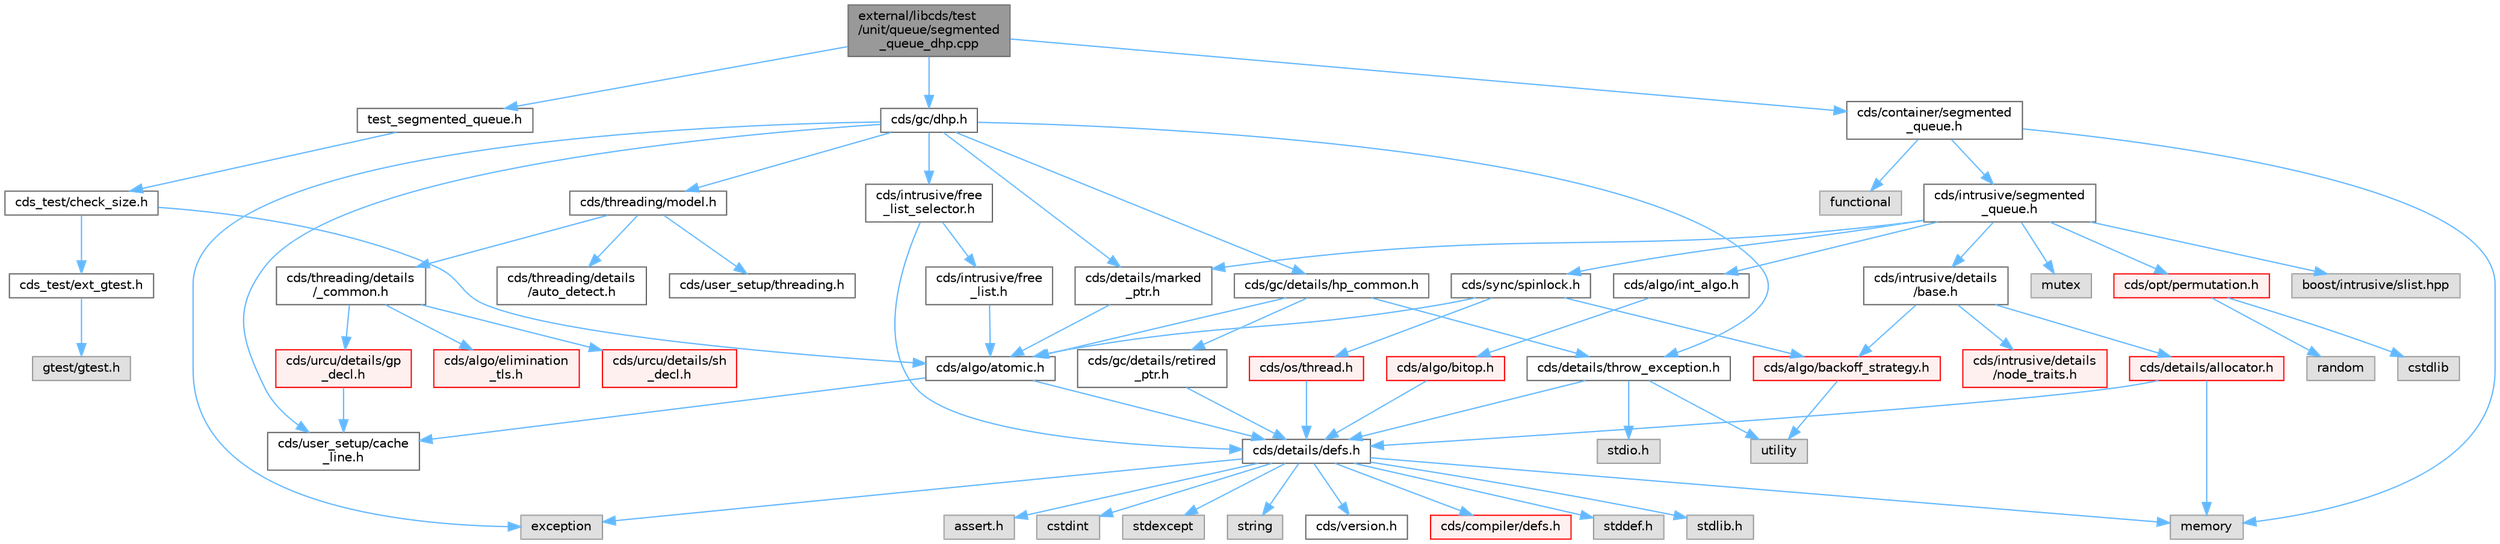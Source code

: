 digraph "external/libcds/test/unit/queue/segmented_queue_dhp.cpp"
{
 // LATEX_PDF_SIZE
  bgcolor="transparent";
  edge [fontname=Helvetica,fontsize=10,labelfontname=Helvetica,labelfontsize=10];
  node [fontname=Helvetica,fontsize=10,shape=box,height=0.2,width=0.4];
  Node1 [id="Node000001",label="external/libcds/test\l/unit/queue/segmented\l_queue_dhp.cpp",height=0.2,width=0.4,color="gray40", fillcolor="grey60", style="filled", fontcolor="black",tooltip=" "];
  Node1 -> Node2 [id="edge69_Node000001_Node000002",color="steelblue1",style="solid",tooltip=" "];
  Node2 [id="Node000002",label="test_segmented_queue.h",height=0.2,width=0.4,color="grey40", fillcolor="white", style="filled",URL="$test__segmented__queue_8h.html",tooltip=" "];
  Node2 -> Node3 [id="edge70_Node000002_Node000003",color="steelblue1",style="solid",tooltip=" "];
  Node3 [id="Node000003",label="cds_test/check_size.h",height=0.2,width=0.4,color="grey40", fillcolor="white", style="filled",URL="$check__size_8h.html",tooltip=" "];
  Node3 -> Node4 [id="edge71_Node000003_Node000004",color="steelblue1",style="solid",tooltip=" "];
  Node4 [id="Node000004",label="cds_test/ext_gtest.h",height=0.2,width=0.4,color="grey40", fillcolor="white", style="filled",URL="$ext__gtest_8h.html",tooltip=" "];
  Node4 -> Node5 [id="edge72_Node000004_Node000005",color="steelblue1",style="solid",tooltip=" "];
  Node5 [id="Node000005",label="gtest/gtest.h",height=0.2,width=0.4,color="grey60", fillcolor="#E0E0E0", style="filled",tooltip=" "];
  Node3 -> Node6 [id="edge73_Node000003_Node000006",color="steelblue1",style="solid",tooltip=" "];
  Node6 [id="Node000006",label="cds/algo/atomic.h",height=0.2,width=0.4,color="grey40", fillcolor="white", style="filled",URL="$external_2libcds_2cds_2algo_2atomic_8h.html",tooltip=" "];
  Node6 -> Node7 [id="edge74_Node000006_Node000007",color="steelblue1",style="solid",tooltip=" "];
  Node7 [id="Node000007",label="cds/details/defs.h",height=0.2,width=0.4,color="grey40", fillcolor="white", style="filled",URL="$details_2defs_8h.html",tooltip=" "];
  Node7 -> Node8 [id="edge75_Node000007_Node000008",color="steelblue1",style="solid",tooltip=" "];
  Node8 [id="Node000008",label="stddef.h",height=0.2,width=0.4,color="grey60", fillcolor="#E0E0E0", style="filled",tooltip=" "];
  Node7 -> Node9 [id="edge76_Node000007_Node000009",color="steelblue1",style="solid",tooltip=" "];
  Node9 [id="Node000009",label="stdlib.h",height=0.2,width=0.4,color="grey60", fillcolor="#E0E0E0", style="filled",tooltip=" "];
  Node7 -> Node10 [id="edge77_Node000007_Node000010",color="steelblue1",style="solid",tooltip=" "];
  Node10 [id="Node000010",label="assert.h",height=0.2,width=0.4,color="grey60", fillcolor="#E0E0E0", style="filled",tooltip=" "];
  Node7 -> Node11 [id="edge78_Node000007_Node000011",color="steelblue1",style="solid",tooltip=" "];
  Node11 [id="Node000011",label="cstdint",height=0.2,width=0.4,color="grey60", fillcolor="#E0E0E0", style="filled",tooltip=" "];
  Node7 -> Node12 [id="edge79_Node000007_Node000012",color="steelblue1",style="solid",tooltip=" "];
  Node12 [id="Node000012",label="exception",height=0.2,width=0.4,color="grey60", fillcolor="#E0E0E0", style="filled",tooltip=" "];
  Node7 -> Node13 [id="edge80_Node000007_Node000013",color="steelblue1",style="solid",tooltip=" "];
  Node13 [id="Node000013",label="stdexcept",height=0.2,width=0.4,color="grey60", fillcolor="#E0E0E0", style="filled",tooltip=" "];
  Node7 -> Node14 [id="edge81_Node000007_Node000014",color="steelblue1",style="solid",tooltip=" "];
  Node14 [id="Node000014",label="string",height=0.2,width=0.4,color="grey60", fillcolor="#E0E0E0", style="filled",tooltip=" "];
  Node7 -> Node15 [id="edge82_Node000007_Node000015",color="steelblue1",style="solid",tooltip=" "];
  Node15 [id="Node000015",label="memory",height=0.2,width=0.4,color="grey60", fillcolor="#E0E0E0", style="filled",tooltip=" "];
  Node7 -> Node16 [id="edge83_Node000007_Node000016",color="steelblue1",style="solid",tooltip=" "];
  Node16 [id="Node000016",label="cds/version.h",height=0.2,width=0.4,color="grey40", fillcolor="white", style="filled",URL="$external_2libcds_2cds_2version_8h.html",tooltip=" "];
  Node7 -> Node17 [id="edge84_Node000007_Node000017",color="steelblue1",style="solid",tooltip=" "];
  Node17 [id="Node000017",label="cds/compiler/defs.h",height=0.2,width=0.4,color="red", fillcolor="#FFF0F0", style="filled",URL="$compiler_2defs_8h.html",tooltip=" "];
  Node6 -> Node20 [id="edge85_Node000006_Node000020",color="steelblue1",style="solid",tooltip=" "];
  Node20 [id="Node000020",label="cds/user_setup/cache\l_line.h",height=0.2,width=0.4,color="grey40", fillcolor="white", style="filled",URL="$cache__line_8h.html",tooltip="Cache-line size definition"];
  Node1 -> Node21 [id="edge86_Node000001_Node000021",color="steelblue1",style="solid",tooltip=" "];
  Node21 [id="Node000021",label="cds/gc/dhp.h",height=0.2,width=0.4,color="grey40", fillcolor="white", style="filled",URL="$dhp_8h.html",tooltip=" "];
  Node21 -> Node12 [id="edge87_Node000021_Node000012",color="steelblue1",style="solid",tooltip=" "];
  Node21 -> Node22 [id="edge88_Node000021_Node000022",color="steelblue1",style="solid",tooltip=" "];
  Node22 [id="Node000022",label="cds/gc/details/hp_common.h",height=0.2,width=0.4,color="grey40", fillcolor="white", style="filled",URL="$hp__common_8h.html",tooltip=" "];
  Node22 -> Node6 [id="edge89_Node000022_Node000006",color="steelblue1",style="solid",tooltip=" "];
  Node22 -> Node23 [id="edge90_Node000022_Node000023",color="steelblue1",style="solid",tooltip=" "];
  Node23 [id="Node000023",label="cds/gc/details/retired\l_ptr.h",height=0.2,width=0.4,color="grey40", fillcolor="white", style="filled",URL="$retired__ptr_8h.html",tooltip=" "];
  Node23 -> Node7 [id="edge91_Node000023_Node000007",color="steelblue1",style="solid",tooltip=" "];
  Node22 -> Node24 [id="edge92_Node000022_Node000024",color="steelblue1",style="solid",tooltip=" "];
  Node24 [id="Node000024",label="cds/details/throw_exception.h",height=0.2,width=0.4,color="grey40", fillcolor="white", style="filled",URL="$throw__exception_8h.html",tooltip=" "];
  Node24 -> Node7 [id="edge93_Node000024_Node000007",color="steelblue1",style="solid",tooltip=" "];
  Node24 -> Node25 [id="edge94_Node000024_Node000025",color="steelblue1",style="solid",tooltip=" "];
  Node25 [id="Node000025",label="stdio.h",height=0.2,width=0.4,color="grey60", fillcolor="#E0E0E0", style="filled",tooltip=" "];
  Node24 -> Node26 [id="edge95_Node000024_Node000026",color="steelblue1",style="solid",tooltip=" "];
  Node26 [id="Node000026",label="utility",height=0.2,width=0.4,color="grey60", fillcolor="#E0E0E0", style="filled",tooltip=" "];
  Node21 -> Node27 [id="edge96_Node000021_Node000027",color="steelblue1",style="solid",tooltip=" "];
  Node27 [id="Node000027",label="cds/threading/model.h",height=0.2,width=0.4,color="grey40", fillcolor="white", style="filled",URL="$model_8h.html",tooltip=" "];
  Node27 -> Node28 [id="edge97_Node000027_Node000028",color="steelblue1",style="solid",tooltip=" "];
  Node28 [id="Node000028",label="cds/threading/details\l/_common.h",height=0.2,width=0.4,color="grey40", fillcolor="white", style="filled",URL="$__common_8h.html",tooltip=" "];
  Node28 -> Node29 [id="edge98_Node000028_Node000029",color="steelblue1",style="solid",tooltip=" "];
  Node29 [id="Node000029",label="cds/urcu/details/gp\l_decl.h",height=0.2,width=0.4,color="red", fillcolor="#FFF0F0", style="filled",URL="$gp__decl_8h.html",tooltip=" "];
  Node29 -> Node20 [id="edge99_Node000029_Node000020",color="steelblue1",style="solid",tooltip=" "];
  Node28 -> Node50 [id="edge100_Node000028_Node000050",color="steelblue1",style="solid",tooltip=" "];
  Node50 [id="Node000050",label="cds/urcu/details/sh\l_decl.h",height=0.2,width=0.4,color="red", fillcolor="#FFF0F0", style="filled",URL="$sh__decl_8h.html",tooltip=" "];
  Node28 -> Node51 [id="edge101_Node000028_Node000051",color="steelblue1",style="solid",tooltip=" "];
  Node51 [id="Node000051",label="cds/algo/elimination\l_tls.h",height=0.2,width=0.4,color="red", fillcolor="#FFF0F0", style="filled",URL="$elimination__tls_8h.html",tooltip=" "];
  Node27 -> Node53 [id="edge102_Node000027_Node000053",color="steelblue1",style="solid",tooltip=" "];
  Node53 [id="Node000053",label="cds/user_setup/threading.h",height=0.2,width=0.4,color="grey40", fillcolor="white", style="filled",URL="$external_2libcds_2cds_2user__setup_2threading_8h.html",tooltip=" "];
  Node27 -> Node54 [id="edge103_Node000027_Node000054",color="steelblue1",style="solid",tooltip=" "];
  Node54 [id="Node000054",label="cds/threading/details\l/auto_detect.h",height=0.2,width=0.4,color="grey40", fillcolor="white", style="filled",URL="$auto__detect_8h.html",tooltip=" "];
  Node21 -> Node55 [id="edge104_Node000021_Node000055",color="steelblue1",style="solid",tooltip=" "];
  Node55 [id="Node000055",label="cds/intrusive/free\l_list_selector.h",height=0.2,width=0.4,color="grey40", fillcolor="white", style="filled",URL="$free__list__selector_8h.html",tooltip=" "];
  Node55 -> Node7 [id="edge105_Node000055_Node000007",color="steelblue1",style="solid",tooltip=" "];
  Node55 -> Node56 [id="edge106_Node000055_Node000056",color="steelblue1",style="solid",tooltip=" "];
  Node56 [id="Node000056",label="cds/intrusive/free\l_list.h",height=0.2,width=0.4,color="grey40", fillcolor="white", style="filled",URL="$free__list_8h.html",tooltip=" "];
  Node56 -> Node6 [id="edge107_Node000056_Node000006",color="steelblue1",style="solid",tooltip=" "];
  Node21 -> Node24 [id="edge108_Node000021_Node000024",color="steelblue1",style="solid",tooltip=" "];
  Node21 -> Node49 [id="edge109_Node000021_Node000049",color="steelblue1",style="solid",tooltip=" "];
  Node49 [id="Node000049",label="cds/details/marked\l_ptr.h",height=0.2,width=0.4,color="grey40", fillcolor="white", style="filled",URL="$marked__ptr_8h.html",tooltip=" "];
  Node49 -> Node6 [id="edge110_Node000049_Node000006",color="steelblue1",style="solid",tooltip=" "];
  Node21 -> Node20 [id="edge111_Node000021_Node000020",color="steelblue1",style="solid",tooltip=" "];
  Node1 -> Node57 [id="edge112_Node000001_Node000057",color="steelblue1",style="solid",tooltip=" "];
  Node57 [id="Node000057",label="cds/container/segmented\l_queue.h",height=0.2,width=0.4,color="grey40", fillcolor="white", style="filled",URL="$container_2segmented__queue_8h.html",tooltip=" "];
  Node57 -> Node15 [id="edge113_Node000057_Node000015",color="steelblue1",style="solid",tooltip=" "];
  Node57 -> Node58 [id="edge114_Node000057_Node000058",color="steelblue1",style="solid",tooltip=" "];
  Node58 [id="Node000058",label="functional",height=0.2,width=0.4,color="grey60", fillcolor="#E0E0E0", style="filled",tooltip=" "];
  Node57 -> Node59 [id="edge115_Node000057_Node000059",color="steelblue1",style="solid",tooltip=" "];
  Node59 [id="Node000059",label="cds/intrusive/segmented\l_queue.h",height=0.2,width=0.4,color="grey40", fillcolor="white", style="filled",URL="$intrusive_2segmented__queue_8h.html",tooltip=" "];
  Node59 -> Node60 [id="edge116_Node000059_Node000060",color="steelblue1",style="solid",tooltip=" "];
  Node60 [id="Node000060",label="mutex",height=0.2,width=0.4,color="grey60", fillcolor="#E0E0E0", style="filled",tooltip=" "];
  Node59 -> Node61 [id="edge117_Node000059_Node000061",color="steelblue1",style="solid",tooltip=" "];
  Node61 [id="Node000061",label="cds/intrusive/details\l/base.h",height=0.2,width=0.4,color="grey40", fillcolor="white", style="filled",URL="$external_2libcds_2cds_2intrusive_2details_2base_8h.html",tooltip=" "];
  Node61 -> Node62 [id="edge118_Node000061_Node000062",color="steelblue1",style="solid",tooltip=" "];
  Node62 [id="Node000062",label="cds/intrusive/details\l/node_traits.h",height=0.2,width=0.4,color="red", fillcolor="#FFF0F0", style="filled",URL="$node__traits_8h.html",tooltip=" "];
  Node61 -> Node31 [id="edge119_Node000061_Node000031",color="steelblue1",style="solid",tooltip=" "];
  Node31 [id="Node000031",label="cds/details/allocator.h",height=0.2,width=0.4,color="red", fillcolor="#FFF0F0", style="filled",URL="$external_2libcds_2cds_2details_2allocator_8h.html",tooltip=" "];
  Node31 -> Node15 [id="edge120_Node000031_Node000015",color="steelblue1",style="solid",tooltip=" "];
  Node31 -> Node7 [id="edge121_Node000031_Node000007",color="steelblue1",style="solid",tooltip=" "];
  Node61 -> Node66 [id="edge122_Node000061_Node000066",color="steelblue1",style="solid",tooltip=" "];
  Node66 [id="Node000066",label="cds/algo/backoff_strategy.h",height=0.2,width=0.4,color="red", fillcolor="#FFF0F0", style="filled",URL="$backoff__strategy_8h.html",tooltip=" "];
  Node66 -> Node26 [id="edge123_Node000066_Node000026",color="steelblue1",style="solid",tooltip=" "];
  Node59 -> Node49 [id="edge124_Node000059_Node000049",color="steelblue1",style="solid",tooltip=" "];
  Node59 -> Node38 [id="edge125_Node000059_Node000038",color="steelblue1",style="solid",tooltip=" "];
  Node38 [id="Node000038",label="cds/algo/int_algo.h",height=0.2,width=0.4,color="grey40", fillcolor="white", style="filled",URL="$int__algo_8h.html",tooltip=" "];
  Node38 -> Node39 [id="edge126_Node000038_Node000039",color="steelblue1",style="solid",tooltip=" "];
  Node39 [id="Node000039",label="cds/algo/bitop.h",height=0.2,width=0.4,color="red", fillcolor="#FFF0F0", style="filled",URL="$algo_2bitop_8h.html",tooltip=" "];
  Node39 -> Node7 [id="edge127_Node000039_Node000007",color="steelblue1",style="solid",tooltip=" "];
  Node59 -> Node70 [id="edge128_Node000059_Node000070",color="steelblue1",style="solid",tooltip=" "];
  Node70 [id="Node000070",label="cds/sync/spinlock.h",height=0.2,width=0.4,color="grey40", fillcolor="white", style="filled",URL="$sync_2spinlock_8h.html",tooltip=" "];
  Node70 -> Node6 [id="edge129_Node000070_Node000006",color="steelblue1",style="solid",tooltip=" "];
  Node70 -> Node46 [id="edge130_Node000070_Node000046",color="steelblue1",style="solid",tooltip=" "];
  Node46 [id="Node000046",label="cds/os/thread.h",height=0.2,width=0.4,color="red", fillcolor="#FFF0F0", style="filled",URL="$cds_2os_2thread_8h.html",tooltip=" "];
  Node46 -> Node7 [id="edge131_Node000046_Node000007",color="steelblue1",style="solid",tooltip=" "];
  Node70 -> Node66 [id="edge132_Node000070_Node000066",color="steelblue1",style="solid",tooltip=" "];
  Node59 -> Node71 [id="edge133_Node000059_Node000071",color="steelblue1",style="solid",tooltip=" "];
  Node71 [id="Node000071",label="cds/opt/permutation.h",height=0.2,width=0.4,color="red", fillcolor="#FFF0F0", style="filled",URL="$permutation_8h.html",tooltip=" "];
  Node71 -> Node45 [id="edge134_Node000071_Node000045",color="steelblue1",style="solid",tooltip=" "];
  Node45 [id="Node000045",label="cstdlib",height=0.2,width=0.4,color="grey60", fillcolor="#E0E0E0", style="filled",tooltip=" "];
  Node71 -> Node72 [id="edge135_Node000071_Node000072",color="steelblue1",style="solid",tooltip=" "];
  Node72 [id="Node000072",label="random",height=0.2,width=0.4,color="grey60", fillcolor="#E0E0E0", style="filled",tooltip=" "];
  Node59 -> Node75 [id="edge136_Node000059_Node000075",color="steelblue1",style="solid",tooltip=" "];
  Node75 [id="Node000075",label="boost/intrusive/slist.hpp",height=0.2,width=0.4,color="grey60", fillcolor="#E0E0E0", style="filled",tooltip=" "];
}
